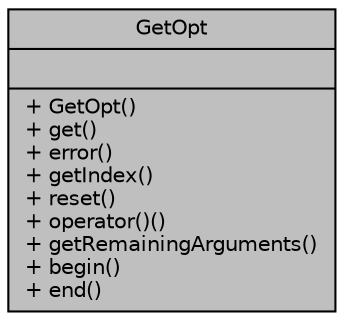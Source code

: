 digraph "GetOpt"
{
 // LATEX_PDF_SIZE
  edge [fontname="Helvetica",fontsize="10",labelfontname="Helvetica",labelfontsize="10"];
  node [fontname="Helvetica",fontsize="10",shape=record];
  Node1 [label="{GetOpt\n||+ GetOpt()\l+ get()\l+ error()\l+ getIndex()\l+ reset()\l+ operator()()\l+ getRemainingArguments()\l+ begin()\l+ end()\l}",height=0.2,width=0.4,color="black", fillcolor="grey75", style="filled", fontcolor="black",tooltip=" "];
}
